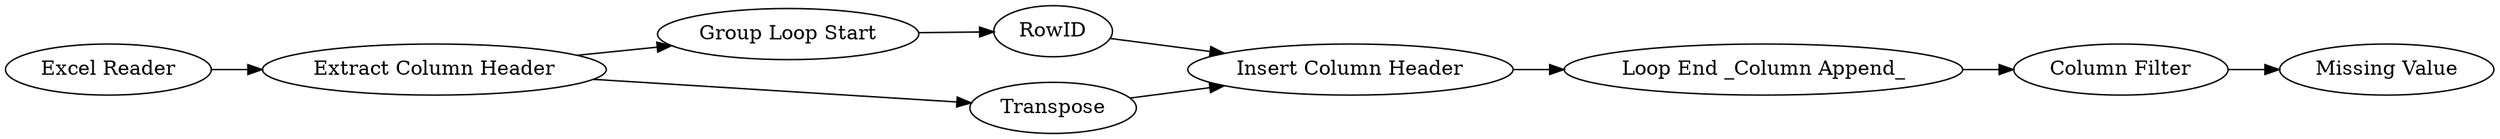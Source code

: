 digraph {
	9 -> 7
	9 -> 14
	7 -> 8
	8 -> 13
	13 -> 4
	1 -> 9
	14 -> 13
	10 -> 11
	4 -> 10
	13 [label="Insert Column Header"]
	1 [label="Excel Reader"]
	7 [label="Group Loop Start"]
	9 [label="Extract Column Header"]
	11 [label="Missing Value"]
	4 [label="Loop End _Column Append_"]
	8 [label=RowID]
	14 [label=Transpose]
	10 [label="Column Filter"]
	rankdir=LR
}
